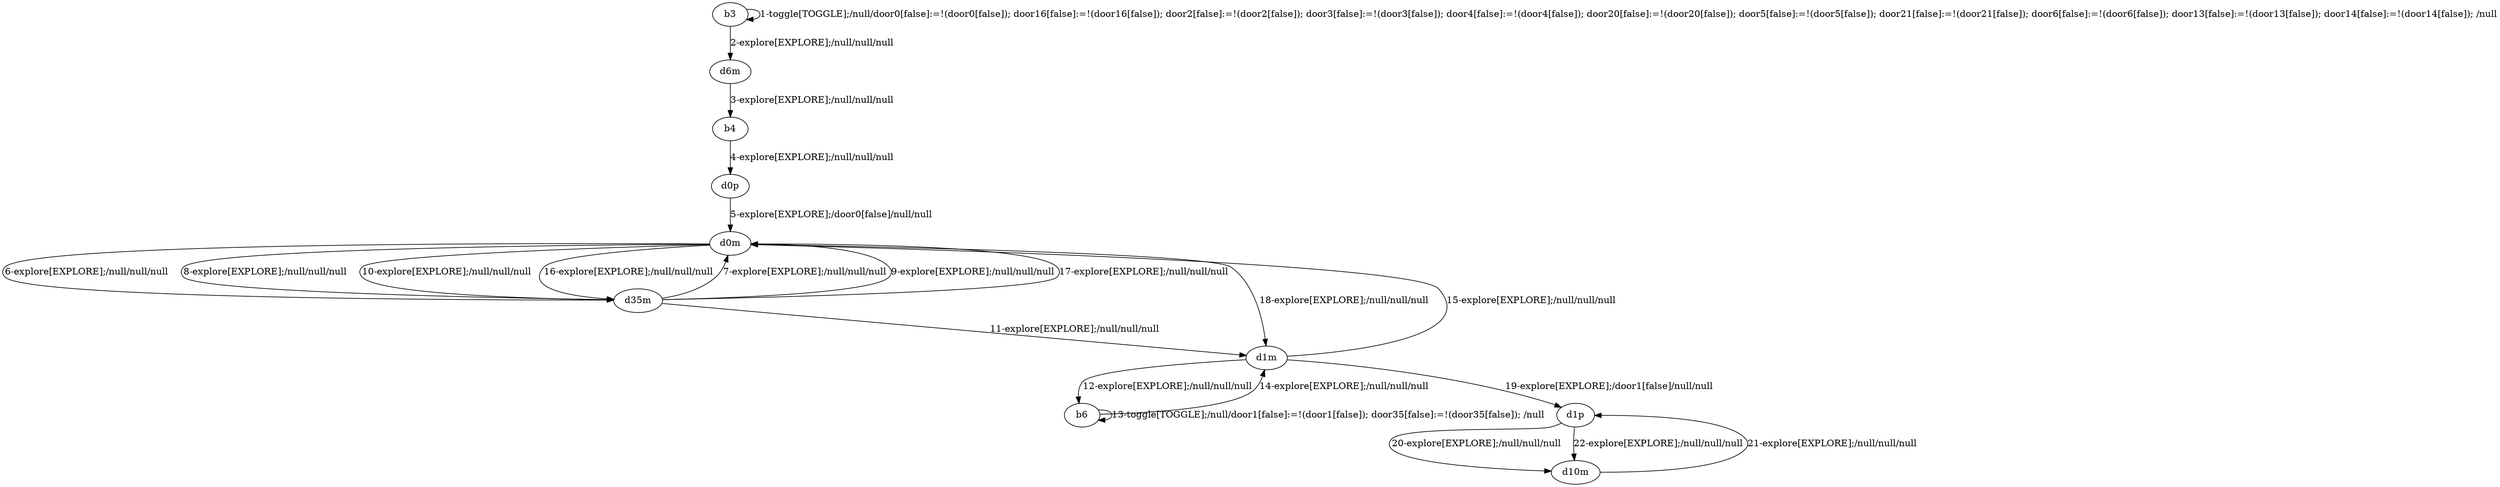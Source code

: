 # Total number of goals covered by this test: 1
# d10m --> d1p

digraph g {
"b3" -> "b3" [label = "1-toggle[TOGGLE];/null/door0[false]:=!(door0[false]); door16[false]:=!(door16[false]); door2[false]:=!(door2[false]); door3[false]:=!(door3[false]); door4[false]:=!(door4[false]); door20[false]:=!(door20[false]); door5[false]:=!(door5[false]); door21[false]:=!(door21[false]); door6[false]:=!(door6[false]); door13[false]:=!(door13[false]); door14[false]:=!(door14[false]); /null"];
"b3" -> "d6m" [label = "2-explore[EXPLORE];/null/null/null"];
"d6m" -> "b4" [label = "3-explore[EXPLORE];/null/null/null"];
"b4" -> "d0p" [label = "4-explore[EXPLORE];/null/null/null"];
"d0p" -> "d0m" [label = "5-explore[EXPLORE];/door0[false]/null/null"];
"d0m" -> "d35m" [label = "6-explore[EXPLORE];/null/null/null"];
"d35m" -> "d0m" [label = "7-explore[EXPLORE];/null/null/null"];
"d0m" -> "d35m" [label = "8-explore[EXPLORE];/null/null/null"];
"d35m" -> "d0m" [label = "9-explore[EXPLORE];/null/null/null"];
"d0m" -> "d35m" [label = "10-explore[EXPLORE];/null/null/null"];
"d35m" -> "d1m" [label = "11-explore[EXPLORE];/null/null/null"];
"d1m" -> "b6" [label = "12-explore[EXPLORE];/null/null/null"];
"b6" -> "b6" [label = "13-toggle[TOGGLE];/null/door1[false]:=!(door1[false]); door35[false]:=!(door35[false]); /null"];
"b6" -> "d1m" [label = "14-explore[EXPLORE];/null/null/null"];
"d1m" -> "d0m" [label = "15-explore[EXPLORE];/null/null/null"];
"d0m" -> "d35m" [label = "16-explore[EXPLORE];/null/null/null"];
"d35m" -> "d0m" [label = "17-explore[EXPLORE];/null/null/null"];
"d0m" -> "d1m" [label = "18-explore[EXPLORE];/null/null/null"];
"d1m" -> "d1p" [label = "19-explore[EXPLORE];/door1[false]/null/null"];
"d1p" -> "d10m" [label = "20-explore[EXPLORE];/null/null/null"];
"d10m" -> "d1p" [label = "21-explore[EXPLORE];/null/null/null"];
"d1p" -> "d10m" [label = "22-explore[EXPLORE];/null/null/null"];
}